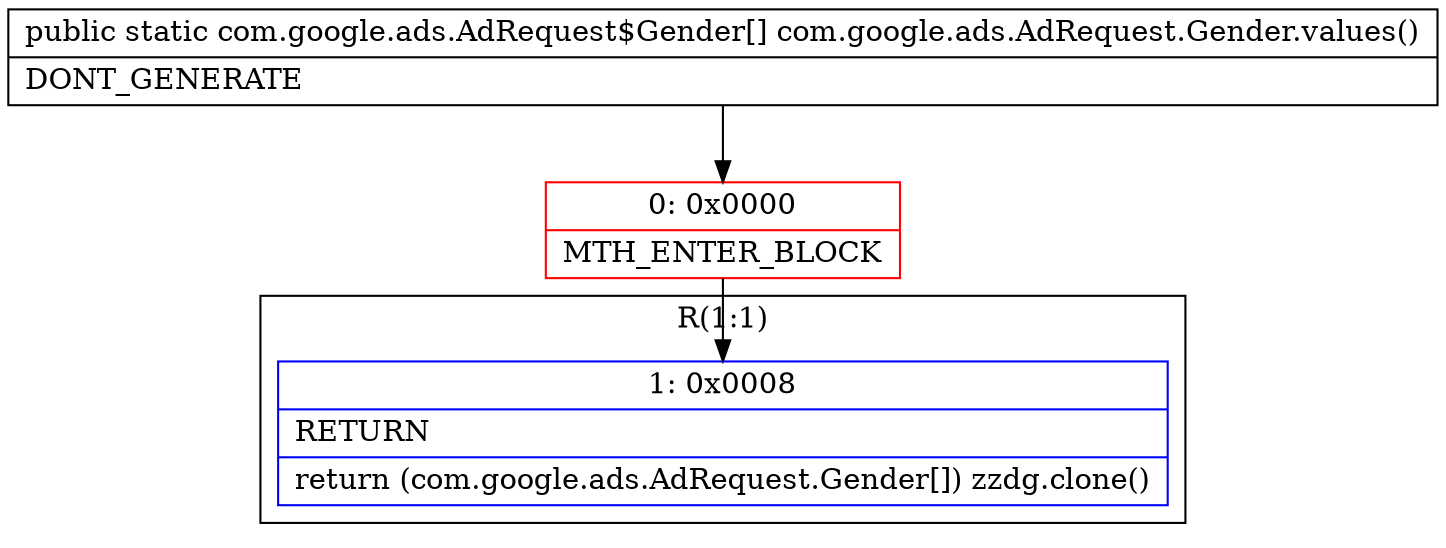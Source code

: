digraph "CFG forcom.google.ads.AdRequest.Gender.values()[Lcom\/google\/ads\/AdRequest$Gender;" {
subgraph cluster_Region_953221211 {
label = "R(1:1)";
node [shape=record,color=blue];
Node_1 [shape=record,label="{1\:\ 0x0008|RETURN\l|return (com.google.ads.AdRequest.Gender[]) zzdg.clone()\l}"];
}
Node_0 [shape=record,color=red,label="{0\:\ 0x0000|MTH_ENTER_BLOCK\l}"];
MethodNode[shape=record,label="{public static com.google.ads.AdRequest$Gender[] com.google.ads.AdRequest.Gender.values()  | DONT_GENERATE\l}"];
MethodNode -> Node_0;
Node_0 -> Node_1;
}

